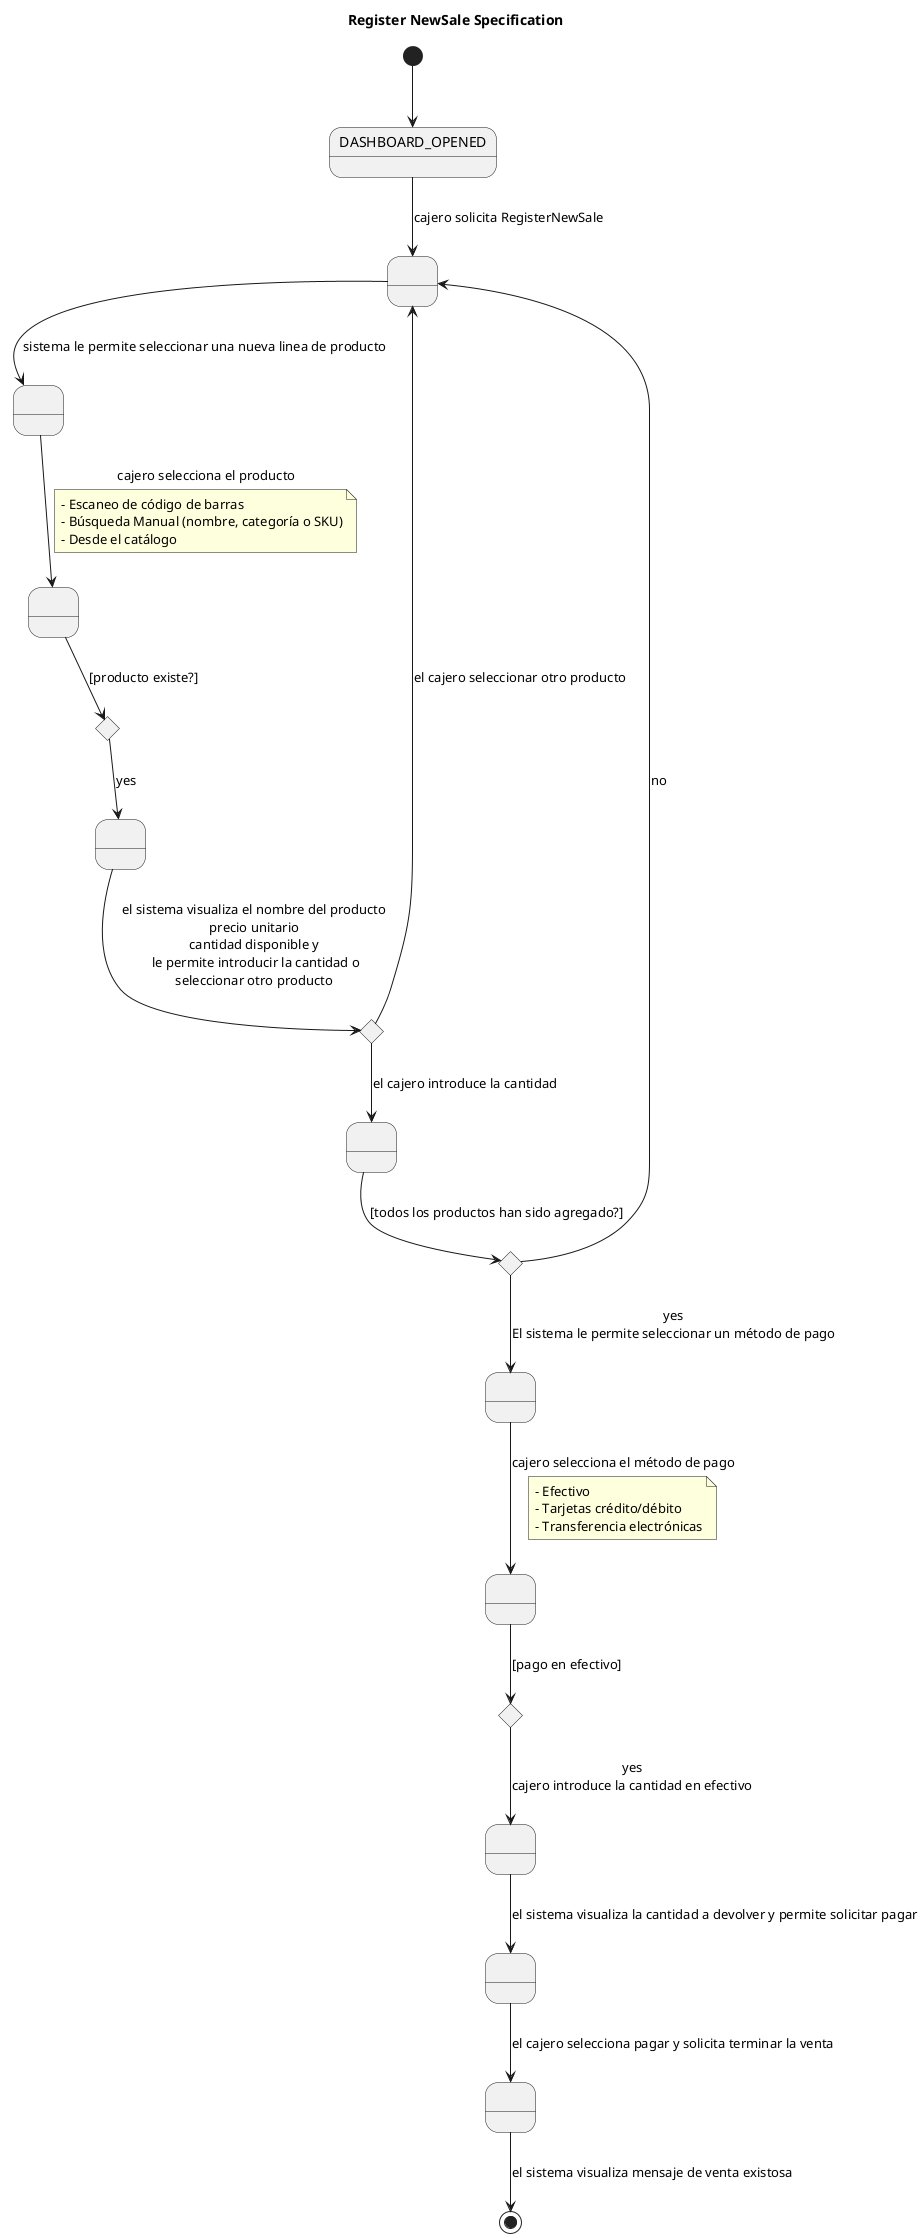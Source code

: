 @startuml RegisterNewSaleSpecification
    title Register NewSale Specification

state A as " "
state B as " "
state C as " "
state D as " "
state E as " "
state F as " "
state H as " "
state I as " "
state J as " "
state G as " "

state haveAllProductAdded <<choice>>
state option <<choice>>
state isCash <<choice>>
state exists <<choice>>

[*] --> DASHBOARD_OPENED
    DASHBOARD_OPENED --> A : cajero solicita RegisterNewSale
        A --> B : sistema le permite seleccionar una nueva linea de producto
        B --> C : cajero selecciona el producto
            note on link
                - Escaneo de código de barras
                - Búsqueda Manual (nombre, categoría o SKU)
                - Desde el catálogo
            endnote
        C --> exists : [producto existe?]
            exists --> D : yes
            D --> option: el sistema visualiza el nombre del producto\nprecio unitario\ncantidad disponible y\n le permite introducir la cantidad o\nseleccionar otro producto
                option --> E : el cajero introduce la cantidad
                    E --> haveAllProductAdded : [todos los productos han sido agregado?]
                    haveAllProductAdded --> F : yes\nEl sistema le permite seleccionar un método de pago
                    F --> H : cajero selecciona el método de pago
                        note on link
                            - Efectivo
                            - Tarjetas crédito/débito
                            - Transferencia electrónicas
                        endnote
                    H --> isCash : [pago en efectivo]
                        isCash --> I : yes\ncajero introduce la cantidad en efectivo
                        I --> J : el sistema visualiza la cantidad a devolver y permite solicitar pagar
                        J --> G : el cajero selecciona pagar y solicita terminar la venta
                        G --> [*] : el sistema visualiza mensaje de venta existosa
                haveAllProductAdded -up-> A : no
        option -up-> A : el cajero seleccionar otro producto
@enduml